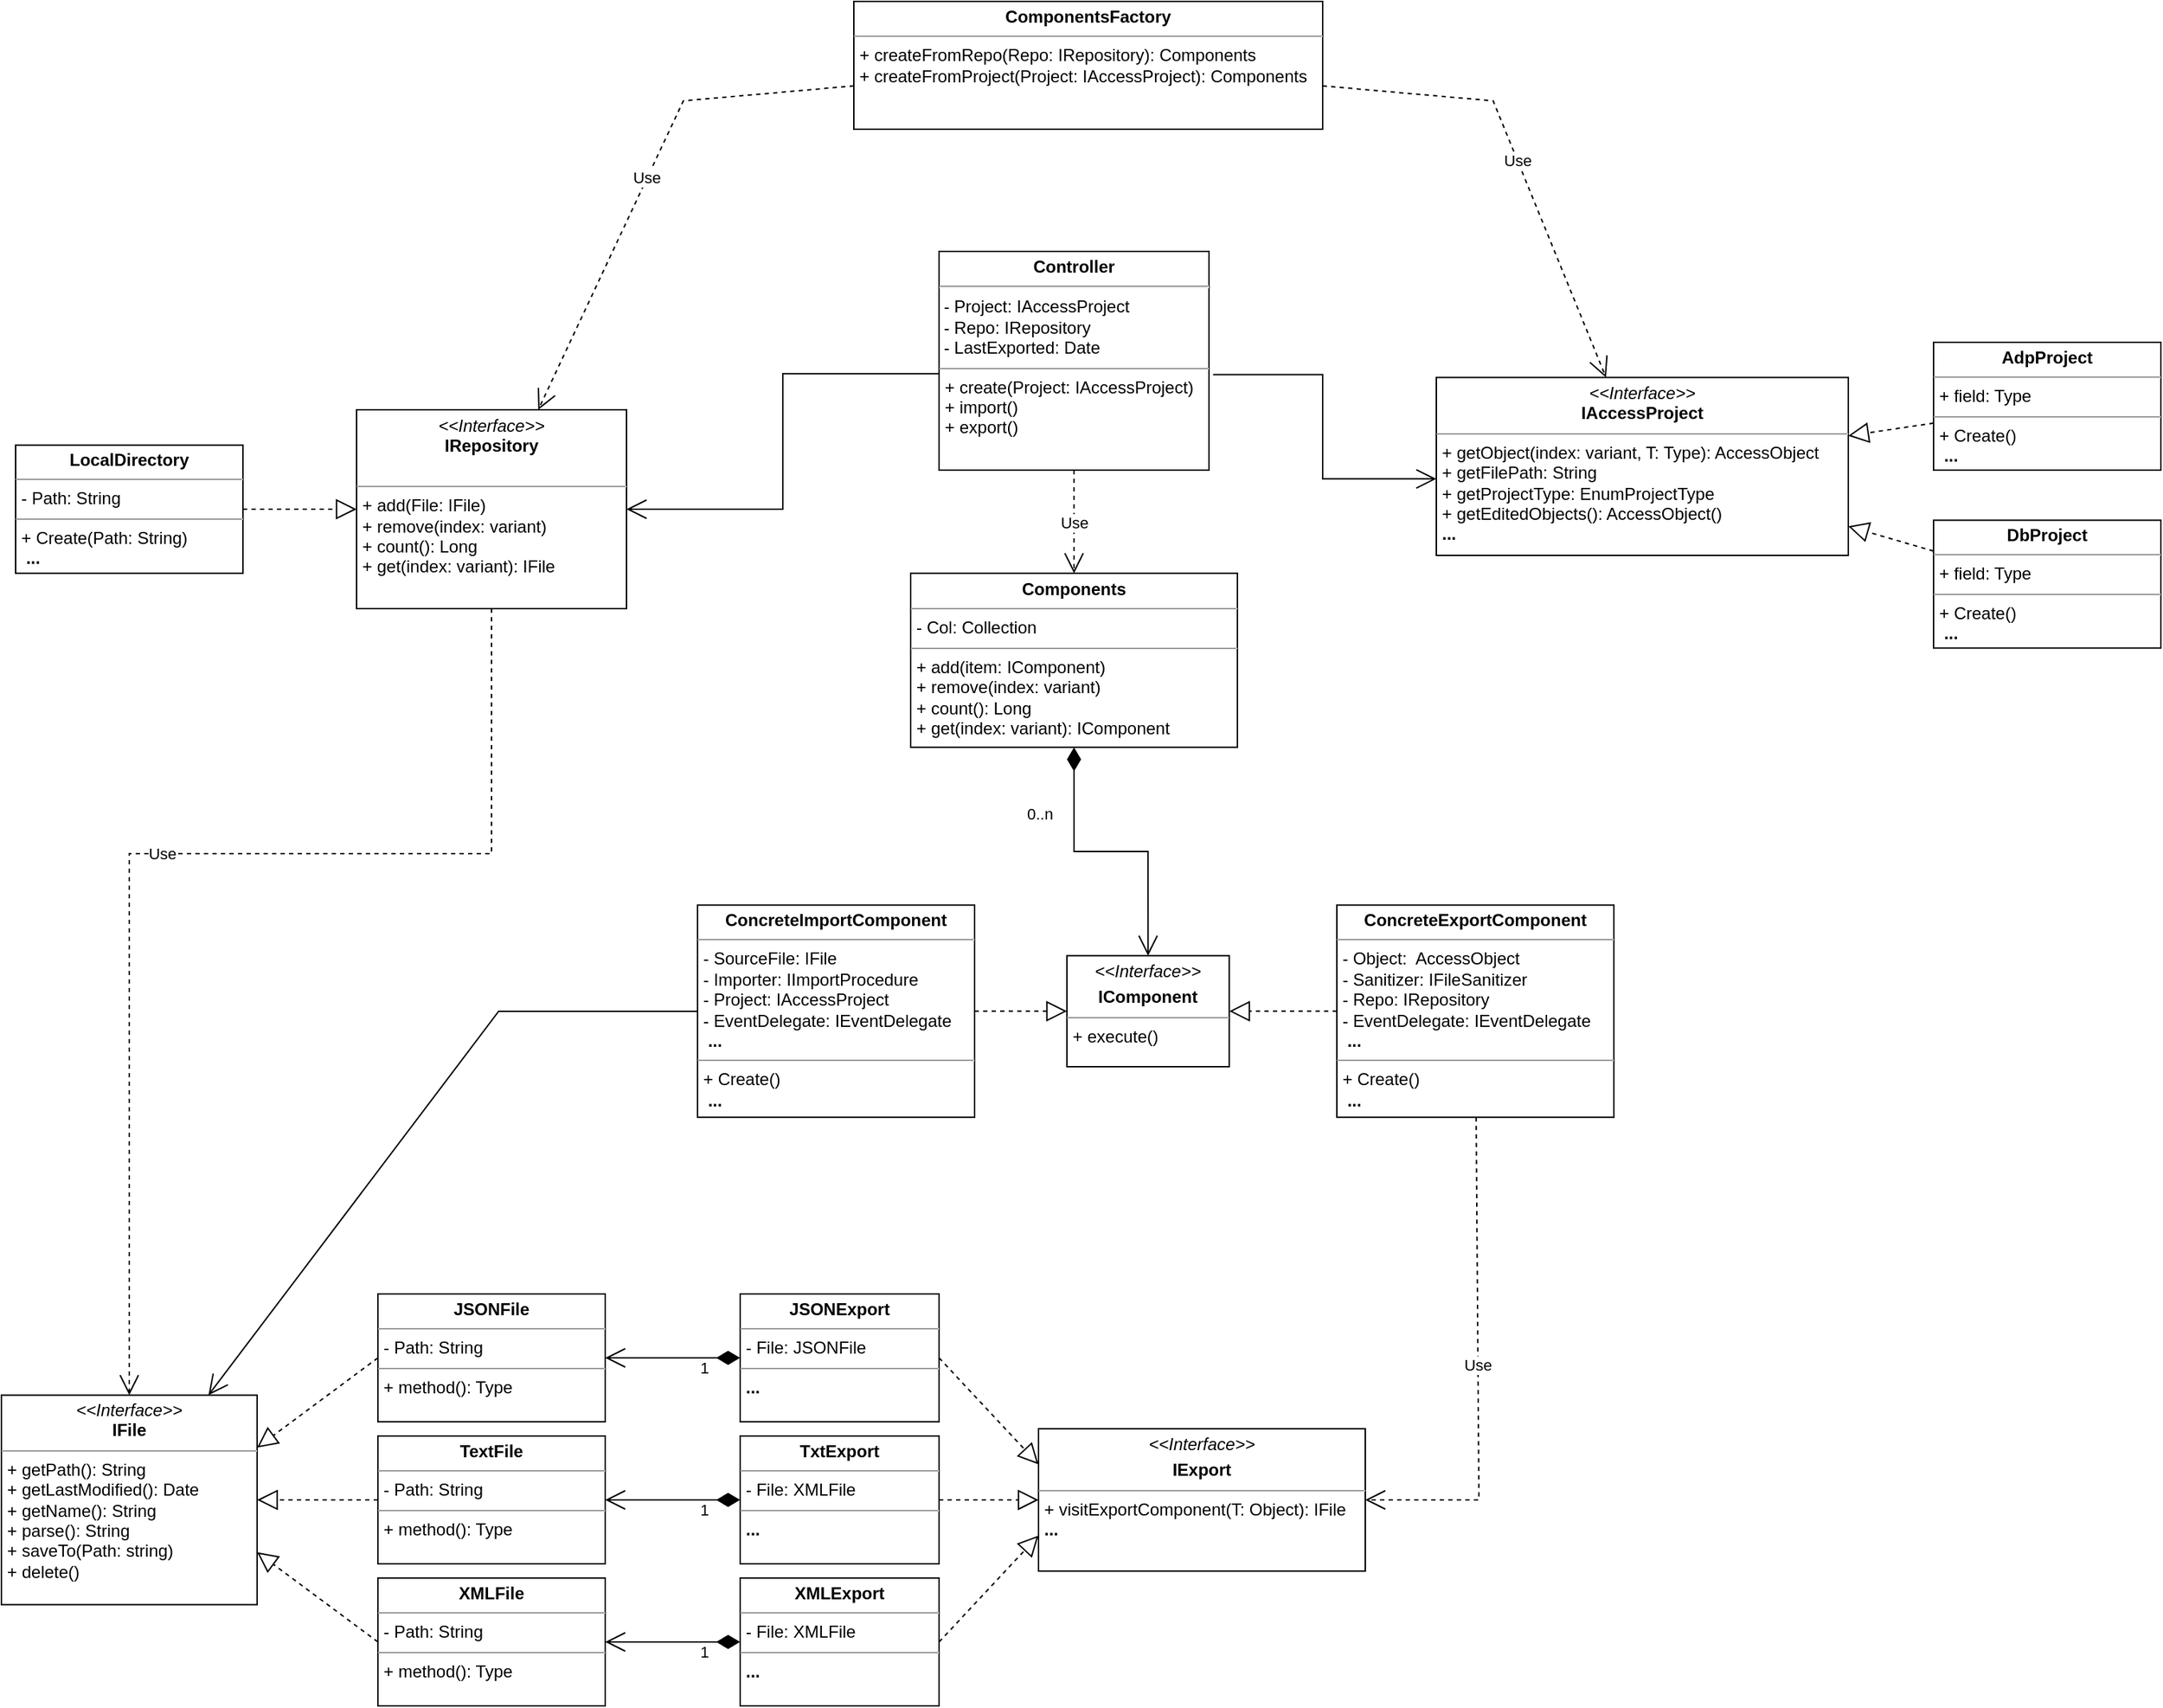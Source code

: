<mxfile version="18.1.3" type="github">
  <diagram id="GSt9h3kdruzZYrg413bn" name="Page-1">
    <mxGraphModel dx="2912" dy="1122" grid="1" gridSize="10" guides="1" tooltips="1" connect="1" arrows="1" fold="1" page="1" pageScale="1" pageWidth="850" pageHeight="1100" math="0" shadow="0">
      <root>
        <mxCell id="0" />
        <mxCell id="1" parent="0" />
        <mxCell id="WnzBWXYESNA9fN1IJzue-1" value="&lt;p style=&quot;margin:0px;margin-top:4px;text-align:center;&quot;&gt;&lt;i&gt;&amp;lt;&amp;lt;Interface&amp;gt;&amp;gt;&lt;b&gt;&lt;br&gt;&lt;/b&gt;&lt;/i&gt;&lt;b&gt;IAccessProject&lt;/b&gt;&lt;/p&gt;&lt;hr size=&quot;1&quot;&gt;&lt;p style=&quot;margin:0px;margin-left:4px;&quot;&gt;+ getObject(index: variant, T: Type): AccessObject&lt;/p&gt;&lt;p style=&quot;margin:0px;margin-left:4px;&quot;&gt;+ getFilePath: String&lt;/p&gt;&lt;p style=&quot;margin:0px;margin-left:4px;&quot;&gt;+ getProjectType: EnumProjectType&lt;/p&gt;&lt;p style=&quot;margin:0px;margin-left:4px;&quot;&gt;+ getEditedObjects(): AccessObject()&lt;/p&gt;&lt;p style=&quot;margin:0px;margin-left:4px;&quot;&gt;&lt;b&gt;...&lt;/b&gt;&lt;/p&gt;" style="verticalAlign=top;align=left;overflow=fill;fontSize=12;fontFamily=Helvetica;html=1;" parent="1" vertex="1">
          <mxGeometry x="260" y="584.75" width="290" height="125.25" as="geometry" />
        </mxCell>
        <mxCell id="WnzBWXYESNA9fN1IJzue-2" value="&lt;p style=&quot;margin:0px;margin-top:4px;text-align:center;&quot;&gt;&lt;b&gt;Controller&lt;/b&gt;&lt;/p&gt;&lt;hr&gt;&amp;nbsp;- Project: IAccessProject&lt;br&gt;&amp;nbsp;- Repo: IRepository&lt;br&gt;&amp;nbsp;- LastExported: Date&lt;br&gt;&lt;hr size=&quot;1&quot;&gt;&lt;p style=&quot;margin:0px;margin-left:4px;&quot;&gt;+ create(Project: IAccessProject)&lt;/p&gt;&lt;p style=&quot;margin:0px;margin-left:4px;&quot;&gt;+ import()&lt;/p&gt;&lt;p style=&quot;margin:0px;margin-left:4px;&quot;&gt;+ export()&lt;/p&gt;" style="verticalAlign=top;align=left;overflow=fill;fontSize=12;fontFamily=Helvetica;html=1;" parent="1" vertex="1">
          <mxGeometry x="-90" y="496" width="190" height="154" as="geometry" />
        </mxCell>
        <mxCell id="WnzBWXYESNA9fN1IJzue-3" value="" style="endArrow=open;html=1;endSize=12;startArrow=none;startSize=14;startFill=0;edgeStyle=orthogonalEdgeStyle;align=left;verticalAlign=bottom;rounded=0;exitX=1.015;exitY=0.563;exitDx=0;exitDy=0;exitPerimeter=0;entryX=0;entryY=0.57;entryDx=0;entryDy=0;entryPerimeter=0;" parent="1" source="WnzBWXYESNA9fN1IJzue-2" target="WnzBWXYESNA9fN1IJzue-1" edge="1">
          <mxGeometry x="-0.591" y="23" relative="1" as="geometry">
            <mxPoint x="370" y="601" as="sourcePoint" />
            <mxPoint x="440" y="601" as="targetPoint" />
            <mxPoint as="offset" />
          </mxGeometry>
        </mxCell>
        <mxCell id="RyFp8Hne5gM-qIEVJRmz-10" value="" style="endArrow=block;dashed=1;endFill=0;endSize=12;html=1;rounded=0;" parent="1" source="-e69BzaJEu7stf-u7tZh-8" target="WnzBWXYESNA9fN1IJzue-1" edge="1">
          <mxGeometry width="160" relative="1" as="geometry">
            <mxPoint x="610" y="637.75" as="sourcePoint" />
            <mxPoint x="550" y="690" as="targetPoint" />
          </mxGeometry>
        </mxCell>
        <mxCell id="RyFp8Hne5gM-qIEVJRmz-11" value="" style="endArrow=block;dashed=1;endFill=0;endSize=12;html=1;rounded=0;" parent="1" source="-e69BzaJEu7stf-u7tZh-9" target="WnzBWXYESNA9fN1IJzue-1" edge="1">
          <mxGeometry width="160" relative="1" as="geometry">
            <mxPoint x="610" y="758" as="sourcePoint" />
            <mxPoint x="550" y="690" as="targetPoint" />
          </mxGeometry>
        </mxCell>
        <mxCell id="RyFp8Hne5gM-qIEVJRmz-46" value="&lt;p style=&quot;margin:0px;margin-top:4px;text-align:center;&quot;&gt;&lt;b&gt;ConcreteExportComponent&lt;/b&gt;&lt;/p&gt;&lt;hr size=&quot;1&quot;&gt;&lt;p style=&quot;margin:0px;margin-left:4px;&quot;&gt;- Object:&amp;nbsp; AccessObject&lt;/p&gt;&lt;p style=&quot;margin:0px;margin-left:4px;&quot;&gt;- Sanitizer: IFileSanitizer&lt;/p&gt;&lt;p style=&quot;margin:0px;margin-left:4px;&quot;&gt;- Repo: IRepository&lt;/p&gt;&lt;p style=&quot;margin:0px;margin-left:4px;&quot;&gt;- EventDelegate: IEventDelegate&lt;/p&gt;&lt;p style=&quot;margin:0px;margin-left:4px;&quot;&gt;&lt;span style=&quot;background-color: initial;&quot;&gt;&amp;nbsp;&lt;/span&gt;&lt;b style=&quot;background-color: initial;&quot;&gt;...&lt;/b&gt;&lt;br&gt;&lt;/p&gt;&lt;hr size=&quot;1&quot;&gt;&lt;p style=&quot;margin:0px;margin-left:4px;&quot;&gt;+ Create()&lt;/p&gt;&lt;p style=&quot;margin:0px;margin-left:4px;&quot;&gt;&amp;nbsp;&lt;b&gt;...&lt;/b&gt;&lt;/p&gt;" style="verticalAlign=top;align=left;overflow=fill;fontSize=12;fontFamily=Helvetica;html=1;" parent="1" vertex="1">
          <mxGeometry x="190" y="956.22" width="195" height="149.39" as="geometry" />
        </mxCell>
        <mxCell id="RyFp8Hne5gM-qIEVJRmz-47" value="&lt;p style=&quot;margin:0px;margin-top:4px;text-align:center;&quot;&gt;&lt;i&gt;&amp;lt;&amp;lt;Interface&amp;gt;&amp;gt;&lt;/i&gt;&lt;br&gt;&lt;/p&gt;&lt;p style=&quot;margin:0px;margin-top:4px;text-align:center;&quot;&gt;&lt;b&gt;IComponent&lt;/b&gt;&lt;/p&gt;&lt;hr size=&quot;1&quot;&gt;&lt;p style=&quot;margin: 0px 0px 0px 4px;&quot;&gt;+ execute()&lt;/p&gt;&lt;p style=&quot;margin:0px;margin-left:4px;&quot;&gt;&lt;br&gt;&lt;/p&gt;" style="verticalAlign=top;align=left;overflow=fill;fontSize=12;fontFamily=Helvetica;html=1;" parent="1" vertex="1">
          <mxGeometry y="991.84" width="114.25" height="78.16" as="geometry" />
        </mxCell>
        <mxCell id="RyFp8Hne5gM-qIEVJRmz-50" value="" style="endArrow=block;dashed=1;endFill=0;endSize=12;html=1;rounded=0;" parent="1" source="RyFp8Hne5gM-qIEVJRmz-46" target="RyFp8Hne5gM-qIEVJRmz-47" edge="1">
          <mxGeometry width="160" relative="1" as="geometry">
            <mxPoint x="170" y="937.5" as="sourcePoint" />
            <mxPoint x="625" y="1022.5" as="targetPoint" />
          </mxGeometry>
        </mxCell>
        <mxCell id="RyFp8Hne5gM-qIEVJRmz-54" value="&lt;p style=&quot;margin:0px;margin-top:4px;text-align:center;&quot;&gt;&lt;i&gt;&amp;lt;&amp;lt;Interface&amp;gt;&amp;gt;&lt;/i&gt;&lt;br&gt;&lt;/p&gt;&lt;p style=&quot;margin:0px;margin-top:4px;text-align:center;&quot;&gt;&lt;b&gt;IExport&lt;/b&gt;&lt;/p&gt;&lt;hr size=&quot;1&quot;&gt;&lt;p style=&quot;margin:0px;margin-left:4px;&quot;&gt;+ visitExportComponent(T: Object): IFile&lt;br&gt;&lt;/p&gt;&lt;p style=&quot;margin:0px;margin-left:4px;&quot;&gt;&lt;b style=&quot;background-color: initial;&quot;&gt;...&lt;/b&gt;&lt;br&gt;&lt;/p&gt;" style="verticalAlign=top;align=left;overflow=fill;fontSize=12;fontFamily=Helvetica;html=1;" parent="1" vertex="1">
          <mxGeometry x="-20" y="1324.88" width="230" height="100.25" as="geometry" />
        </mxCell>
        <mxCell id="RyFp8Hne5gM-qIEVJRmz-55" value="&lt;p style=&quot;margin:0px;margin-top:4px;text-align:center;&quot;&gt;&lt;b&gt;XMLExport&lt;/b&gt;&lt;/p&gt;&lt;hr size=&quot;1&quot;&gt;&lt;p style=&quot;margin:0px;margin-left:4px;&quot;&gt;- File: XMLFile&lt;/p&gt;&lt;hr size=&quot;1&quot;&gt;&lt;p style=&quot;margin: 0px 0px 0px 4px;&quot;&gt;&lt;b&gt;...&lt;/b&gt;&lt;/p&gt;" style="verticalAlign=top;align=left;overflow=fill;fontSize=12;fontFamily=Helvetica;html=1;" parent="1" vertex="1">
          <mxGeometry x="-230" y="1430" width="140" height="90" as="geometry" />
        </mxCell>
        <mxCell id="RyFp8Hne5gM-qIEVJRmz-56" value="&lt;p style=&quot;margin:0px;margin-top:4px;text-align:center;&quot;&gt;&lt;b&gt;JSONExport&lt;/b&gt;&lt;/p&gt;&lt;hr size=&quot;1&quot;&gt;&lt;p style=&quot;margin:0px;margin-left:4px;&quot;&gt;- File: JSONFile&lt;/p&gt;&lt;hr size=&quot;1&quot;&gt;&lt;p style=&quot;margin:0px;margin-left:4px;&quot;&gt;&lt;b style=&quot;background-color: initial;&quot;&gt;...&lt;/b&gt;&lt;br&gt;&lt;/p&gt;" style="verticalAlign=top;align=left;overflow=fill;fontSize=12;fontFamily=Helvetica;html=1;" parent="1" vertex="1">
          <mxGeometry x="-230" y="1230" width="140" height="90" as="geometry" />
        </mxCell>
        <mxCell id="RyFp8Hne5gM-qIEVJRmz-58" value="" style="endArrow=block;dashed=1;endFill=0;endSize=12;html=1;rounded=0;entryX=0;entryY=0.25;entryDx=0;entryDy=0;exitX=1;exitY=0.5;exitDx=0;exitDy=0;" parent="1" source="RyFp8Hne5gM-qIEVJRmz-56" target="RyFp8Hne5gM-qIEVJRmz-54" edge="1">
          <mxGeometry width="160" relative="1" as="geometry">
            <mxPoint x="-70" y="1365.25" as="sourcePoint" />
            <mxPoint x="90" y="1365.25" as="targetPoint" />
          </mxGeometry>
        </mxCell>
        <mxCell id="RyFp8Hne5gM-qIEVJRmz-59" value="" style="endArrow=block;dashed=1;endFill=0;endSize=12;html=1;rounded=0;entryX=0;entryY=0.75;entryDx=0;entryDy=0;exitX=1;exitY=0.5;exitDx=0;exitDy=0;" parent="1" source="RyFp8Hne5gM-qIEVJRmz-55" target="RyFp8Hne5gM-qIEVJRmz-54" edge="1">
          <mxGeometry width="160" relative="1" as="geometry">
            <mxPoint x="55" y="1412.25" as="sourcePoint" />
            <mxPoint x="120" y="1342.25" as="targetPoint" />
          </mxGeometry>
        </mxCell>
        <mxCell id="RyFp8Hne5gM-qIEVJRmz-67" value="&lt;p style=&quot;margin:0px;margin-top:4px;text-align:center;&quot;&gt;&lt;i&gt;&amp;lt;&amp;lt;Interface&amp;gt;&amp;gt;&lt;/i&gt;&lt;br&gt;&lt;b&gt;IFile&lt;/b&gt;&lt;/p&gt;&lt;hr size=&quot;1&quot;&gt;&lt;p style=&quot;margin:0px;margin-left:4px;&quot;&gt;+ getPath(): String&lt;/p&gt;&lt;p style=&quot;margin:0px;margin-left:4px;&quot;&gt;+ getLastModified(): Date&lt;/p&gt;&lt;p style=&quot;margin:0px;margin-left:4px;&quot;&gt;+ getName(): String&lt;/p&gt;&lt;p style=&quot;margin:0px;margin-left:4px;&quot;&gt;&lt;span style=&quot;background-color: initial;&quot;&gt;+ parse(): String&lt;/span&gt;&lt;/p&gt;&lt;p style=&quot;margin:0px;margin-left:4px;&quot;&gt;+ saveTo(Path: string)&lt;/p&gt;&lt;p style=&quot;margin:0px;margin-left:4px;&quot;&gt;+ delete()&lt;/p&gt;" style="verticalAlign=top;align=left;overflow=fill;fontSize=12;fontFamily=Helvetica;html=1;" parent="1" vertex="1">
          <mxGeometry x="-750" y="1301.25" width="180" height="147.5" as="geometry" />
        </mxCell>
        <mxCell id="RyFp8Hne5gM-qIEVJRmz-68" value="&lt;p style=&quot;margin:0px;margin-top:4px;text-align:center;&quot;&gt;&lt;b&gt;JSONFile&lt;/b&gt;&lt;/p&gt;&lt;hr size=&quot;1&quot;&gt;&lt;p style=&quot;margin:0px;margin-left:4px;&quot;&gt;- Path: String&lt;/p&gt;&lt;hr size=&quot;1&quot;&gt;&lt;p style=&quot;margin:0px;margin-left:4px;&quot;&gt;+ method(): Type&lt;/p&gt;" style="verticalAlign=top;align=left;overflow=fill;fontSize=12;fontFamily=Helvetica;html=1;" parent="1" vertex="1">
          <mxGeometry x="-485" y="1230" width="160" height="90" as="geometry" />
        </mxCell>
        <mxCell id="RyFp8Hne5gM-qIEVJRmz-69" value="&lt;p style=&quot;margin:0px;margin-top:4px;text-align:center;&quot;&gt;&lt;b&gt;XMLFile&lt;/b&gt;&lt;/p&gt;&lt;hr size=&quot;1&quot;&gt;&lt;p style=&quot;margin:0px;margin-left:4px;&quot;&gt;- Path: String&lt;/p&gt;&lt;hr size=&quot;1&quot;&gt;&lt;p style=&quot;margin:0px;margin-left:4px;&quot;&gt;+ method(): Type&lt;/p&gt;" style="verticalAlign=top;align=left;overflow=fill;fontSize=12;fontFamily=Helvetica;html=1;" parent="1" vertex="1">
          <mxGeometry x="-485" y="1430" width="160" height="90" as="geometry" />
        </mxCell>
        <mxCell id="RyFp8Hne5gM-qIEVJRmz-70" value="&lt;p style=&quot;margin:0px;margin-top:4px;text-align:center;&quot;&gt;&lt;b&gt;TextFile&lt;/b&gt;&lt;/p&gt;&lt;hr size=&quot;1&quot;&gt;&lt;p style=&quot;margin:0px;margin-left:4px;&quot;&gt;- Path: String&lt;/p&gt;&lt;hr size=&quot;1&quot;&gt;&lt;p style=&quot;margin:0px;margin-left:4px;&quot;&gt;+ method(): Type&lt;/p&gt;" style="verticalAlign=top;align=left;overflow=fill;fontSize=12;fontFamily=Helvetica;html=1;" parent="1" vertex="1">
          <mxGeometry x="-485" y="1330" width="160" height="90" as="geometry" />
        </mxCell>
        <mxCell id="RyFp8Hne5gM-qIEVJRmz-71" value="" style="endArrow=block;dashed=1;endFill=0;endSize=12;html=1;rounded=0;entryX=1;entryY=0.5;entryDx=0;entryDy=0;exitX=0;exitY=0.5;exitDx=0;exitDy=0;" parent="1" source="RyFp8Hne5gM-qIEVJRmz-70" target="RyFp8Hne5gM-qIEVJRmz-67" edge="1">
          <mxGeometry width="160" relative="1" as="geometry">
            <mxPoint x="-860" y="1331.25" as="sourcePoint" />
            <mxPoint x="-700" y="1331.25" as="targetPoint" />
          </mxGeometry>
        </mxCell>
        <mxCell id="RyFp8Hne5gM-qIEVJRmz-72" value="" style="endArrow=block;dashed=1;endFill=0;endSize=12;html=1;rounded=0;exitX=0;exitY=0.5;exitDx=0;exitDy=0;entryX=1;entryY=0.25;entryDx=0;entryDy=0;" parent="1" source="RyFp8Hne5gM-qIEVJRmz-68" target="RyFp8Hne5gM-qIEVJRmz-67" edge="1">
          <mxGeometry width="160" relative="1" as="geometry">
            <mxPoint x="-860" y="1331.25" as="sourcePoint" />
            <mxPoint x="-680" y="1246.25" as="targetPoint" />
          </mxGeometry>
        </mxCell>
        <mxCell id="RyFp8Hne5gM-qIEVJRmz-73" value="" style="endArrow=block;dashed=1;endFill=0;endSize=12;html=1;rounded=0;entryX=1;entryY=0.75;entryDx=0;entryDy=0;exitX=0;exitY=0.5;exitDx=0;exitDy=0;" parent="1" source="RyFp8Hne5gM-qIEVJRmz-69" target="RyFp8Hne5gM-qIEVJRmz-67" edge="1">
          <mxGeometry width="160" relative="1" as="geometry">
            <mxPoint x="-750" y="1256.25" as="sourcePoint" />
            <mxPoint x="-670" y="1256.25" as="targetPoint" />
          </mxGeometry>
        </mxCell>
        <mxCell id="-e69BzaJEu7stf-u7tZh-7" value="0..n" style="endArrow=open;html=1;endSize=12;startArrow=diamondThin;startSize=14;startFill=1;edgeStyle=orthogonalEdgeStyle;align=left;verticalAlign=bottom;rounded=0;entryX=0.5;entryY=0;entryDx=0;entryDy=0;" parent="1" source="rO3ZN0b0dXbY5rwRBVq8-16" target="RyFp8Hne5gM-qIEVJRmz-47" edge="1">
          <mxGeometry x="-0.448" y="-35" relative="1" as="geometry">
            <mxPoint x="250" y="912.5" as="sourcePoint" />
            <mxPoint x="410" y="912.5" as="targetPoint" />
            <mxPoint y="1" as="offset" />
          </mxGeometry>
        </mxCell>
        <mxCell id="-e69BzaJEu7stf-u7tZh-8" value="&lt;p style=&quot;margin:0px;margin-top:4px;text-align:center;&quot;&gt;&lt;b&gt;AdpProject&lt;/b&gt;&lt;/p&gt;&lt;hr size=&quot;1&quot;&gt;&lt;p style=&quot;margin:0px;margin-left:4px;&quot;&gt;+ field: Type&lt;/p&gt;&lt;hr size=&quot;1&quot;&gt;&lt;p style=&quot;margin: 0px 0px 0px 4px;&quot;&gt;+ Create()&lt;/p&gt;&lt;p style=&quot;margin: 0px 0px 0px 4px;&quot;&gt;&amp;nbsp;&lt;b&gt;...&lt;/b&gt;&lt;/p&gt;" style="verticalAlign=top;align=left;overflow=fill;fontSize=12;fontFamily=Helvetica;html=1;" parent="1" vertex="1">
          <mxGeometry x="610" y="560" width="160" height="90" as="geometry" />
        </mxCell>
        <mxCell id="-e69BzaJEu7stf-u7tZh-9" value="&lt;p style=&quot;margin:0px;margin-top:4px;text-align:center;&quot;&gt;&lt;b&gt;DbProject&lt;/b&gt;&lt;/p&gt;&lt;hr size=&quot;1&quot;&gt;&lt;p style=&quot;margin:0px;margin-left:4px;&quot;&gt;+ field: Type&lt;/p&gt;&lt;hr size=&quot;1&quot;&gt;&lt;p style=&quot;margin:0px;margin-left:4px;&quot;&gt;+ Create()&lt;/p&gt;&lt;p style=&quot;margin:0px;margin-left:4px;&quot;&gt;&amp;nbsp;&lt;b&gt;...&lt;/b&gt;&lt;/p&gt;" style="verticalAlign=top;align=left;overflow=fill;fontSize=12;fontFamily=Helvetica;html=1;" parent="1" vertex="1">
          <mxGeometry x="610" y="685.25" width="160" height="90" as="geometry" />
        </mxCell>
        <mxCell id="-e69BzaJEu7stf-u7tZh-16" value="&lt;p style=&quot;margin:0px;margin-top:4px;text-align:center;&quot;&gt;&lt;i&gt;&amp;lt;&amp;lt;Interface&amp;gt;&amp;gt;&lt;/i&gt;&lt;br&gt;&lt;b&gt;IRepository&lt;/b&gt;&lt;/p&gt;&lt;br&gt;&lt;hr size=&quot;1&quot;&gt;&lt;p style=&quot;margin:0px;margin-left:4px;&quot;&gt;+ add(File: IFile)&lt;br&gt;+ remove(index: variant)&lt;/p&gt;&lt;p style=&quot;margin:0px;margin-left:4px;&quot;&gt;+ count(): Long&lt;/p&gt;&lt;p style=&quot;margin:0px;margin-left:4px;&quot;&gt;+ get(index: variant): IFile&lt;/p&gt;" style="verticalAlign=top;align=left;overflow=fill;fontSize=12;fontFamily=Helvetica;html=1;" parent="1" vertex="1">
          <mxGeometry x="-500" y="607.5" width="190" height="140" as="geometry" />
        </mxCell>
        <mxCell id="-e69BzaJEu7stf-u7tZh-18" value="&lt;p style=&quot;margin:0px;margin-top:4px;text-align:center;&quot;&gt;&lt;b&gt;LocalDirectory&lt;/b&gt;&lt;/p&gt;&lt;hr size=&quot;1&quot;&gt;&lt;p style=&quot;margin:0px;margin-left:4px;&quot;&gt;- Path: String&lt;/p&gt;&lt;hr size=&quot;1&quot;&gt;&lt;p style=&quot;margin:0px;margin-left:4px;&quot;&gt;+ Create(Path: String)&lt;/p&gt;&lt;p style=&quot;margin:0px;margin-left:4px;&quot;&gt;&amp;nbsp;&lt;b&gt;...&lt;/b&gt;&lt;/p&gt;" style="verticalAlign=top;align=left;overflow=fill;fontSize=12;fontFamily=Helvetica;html=1;" parent="1" vertex="1">
          <mxGeometry x="-740" y="632.38" width="160" height="90.25" as="geometry" />
        </mxCell>
        <mxCell id="-e69BzaJEu7stf-u7tZh-19" value="" style="endArrow=block;dashed=1;endFill=0;endSize=12;html=1;rounded=0;entryX=0;entryY=0.5;entryDx=0;entryDy=0;exitX=1;exitY=0.5;exitDx=0;exitDy=0;" parent="1" source="-e69BzaJEu7stf-u7tZh-18" target="-e69BzaJEu7stf-u7tZh-16" edge="1">
          <mxGeometry width="160" relative="1" as="geometry">
            <mxPoint x="-760" y="582.75" as="sourcePoint" />
            <mxPoint x="-600" y="582.75" as="targetPoint" />
          </mxGeometry>
        </mxCell>
        <mxCell id="-e69BzaJEu7stf-u7tZh-20" value="Use" style="endArrow=open;endSize=12;dashed=1;html=1;rounded=0;exitX=0.5;exitY=1;exitDx=0;exitDy=0;entryX=0.5;entryY=0;entryDx=0;entryDy=0;" parent="1" source="-e69BzaJEu7stf-u7tZh-16" target="RyFp8Hne5gM-qIEVJRmz-67" edge="1">
          <mxGeometry width="160" relative="1" as="geometry">
            <mxPoint x="-350" y="1010" as="sourcePoint" />
            <mxPoint x="-190" y="1010" as="targetPoint" />
            <Array as="points">
              <mxPoint x="-405" y="920" />
              <mxPoint x="-590" y="920" />
              <mxPoint x="-660" y="920" />
            </Array>
          </mxGeometry>
        </mxCell>
        <mxCell id="-e69BzaJEu7stf-u7tZh-21" value="" style="endArrow=open;html=1;endSize=12;startArrow=none;startSize=14;startFill=0;edgeStyle=orthogonalEdgeStyle;align=left;verticalAlign=bottom;rounded=0;exitX=0;exitY=0.559;exitDx=0;exitDy=0;exitPerimeter=0;entryX=1;entryY=0.5;entryDx=0;entryDy=0;" parent="1" source="WnzBWXYESNA9fN1IJzue-2" target="-e69BzaJEu7stf-u7tZh-16" edge="1">
          <mxGeometry x="-0.683" y="-32" relative="1" as="geometry">
            <mxPoint x="-280" y="740" as="sourcePoint" />
            <mxPoint x="-120" y="740" as="targetPoint" />
            <mxPoint as="offset" />
          </mxGeometry>
        </mxCell>
        <mxCell id="rO3ZN0b0dXbY5rwRBVq8-4" value="&lt;p style=&quot;margin:0px;margin-top:4px;text-align:center;&quot;&gt;&lt;b&gt;TxtExport&lt;/b&gt;&lt;/p&gt;&lt;hr size=&quot;1&quot;&gt;&lt;p style=&quot;margin:0px;margin-left:4px;&quot;&gt;- File: XMLFile&lt;/p&gt;&lt;hr size=&quot;1&quot;&gt;&lt;p style=&quot;margin: 0px 0px 0px 4px;&quot;&gt;&lt;b style=&quot;background-color: initial;&quot;&gt;...&lt;/b&gt;&lt;br&gt;&lt;/p&gt;" style="verticalAlign=top;align=left;overflow=fill;fontSize=12;fontFamily=Helvetica;html=1;" parent="1" vertex="1">
          <mxGeometry x="-230" y="1330" width="140" height="90" as="geometry" />
        </mxCell>
        <mxCell id="rO3ZN0b0dXbY5rwRBVq8-5" value="" style="endArrow=block;dashed=1;endFill=0;endSize=12;html=1;rounded=0;entryX=0;entryY=0.5;entryDx=0;entryDy=0;exitX=1;exitY=0.5;exitDx=0;exitDy=0;" parent="1" source="rO3ZN0b0dXbY5rwRBVq8-4" target="RyFp8Hne5gM-qIEVJRmz-54" edge="1">
          <mxGeometry width="160" relative="1" as="geometry">
            <mxPoint x="-80" y="1285" as="sourcePoint" />
            <mxPoint x="-10" y="1333.25" as="targetPoint" />
          </mxGeometry>
        </mxCell>
        <mxCell id="rO3ZN0b0dXbY5rwRBVq8-6" value="1" style="endArrow=open;html=1;endSize=12;startArrow=diamondThin;startSize=14;startFill=1;edgeStyle=orthogonalEdgeStyle;align=left;verticalAlign=bottom;rounded=0;exitX=0;exitY=0.5;exitDx=0;exitDy=0;entryX=1;entryY=0.5;entryDx=0;entryDy=0;" parent="1" source="RyFp8Hne5gM-qIEVJRmz-56" target="RyFp8Hne5gM-qIEVJRmz-68" edge="1">
          <mxGeometry x="-0.368" y="16" relative="1" as="geometry">
            <mxPoint x="-230" y="1391.25" as="sourcePoint" />
            <mxPoint x="-70" y="1391.25" as="targetPoint" />
            <mxPoint as="offset" />
          </mxGeometry>
        </mxCell>
        <mxCell id="rO3ZN0b0dXbY5rwRBVq8-8" value="1" style="endArrow=open;html=1;endSize=12;startArrow=diamondThin;startSize=14;startFill=1;edgeStyle=orthogonalEdgeStyle;align=left;verticalAlign=bottom;rounded=0;exitX=0;exitY=0.5;exitDx=0;exitDy=0;entryX=1;entryY=0.5;entryDx=0;entryDy=0;" parent="1" source="rO3ZN0b0dXbY5rwRBVq8-4" target="RyFp8Hne5gM-qIEVJRmz-70" edge="1">
          <mxGeometry x="-0.368" y="16" relative="1" as="geometry">
            <mxPoint x="-220" y="1285" as="sourcePoint" />
            <mxPoint x="-315" y="1285" as="targetPoint" />
            <mxPoint as="offset" />
          </mxGeometry>
        </mxCell>
        <mxCell id="rO3ZN0b0dXbY5rwRBVq8-9" value="1" style="endArrow=open;html=1;endSize=12;startArrow=diamondThin;startSize=14;startFill=1;edgeStyle=orthogonalEdgeStyle;align=left;verticalAlign=bottom;rounded=0;exitX=0;exitY=0.5;exitDx=0;exitDy=0;entryX=1;entryY=0.5;entryDx=0;entryDy=0;" parent="1" source="RyFp8Hne5gM-qIEVJRmz-55" target="RyFp8Hne5gM-qIEVJRmz-69" edge="1">
          <mxGeometry x="-0.368" y="16" relative="1" as="geometry">
            <mxPoint x="-210" y="1295" as="sourcePoint" />
            <mxPoint x="-305" y="1295" as="targetPoint" />
            <mxPoint as="offset" />
          </mxGeometry>
        </mxCell>
        <mxCell id="rO3ZN0b0dXbY5rwRBVq8-16" value="&lt;p style=&quot;margin:0px;margin-top:4px;text-align:center;&quot;&gt;&lt;b&gt;Components&lt;/b&gt;&lt;/p&gt;&lt;hr size=&quot;1&quot;&gt;&lt;p style=&quot;margin:0px;margin-left:4px;&quot;&gt;- Col: Collection&lt;/p&gt;&lt;hr size=&quot;1&quot;&gt;&lt;p style=&quot;margin:0px;margin-left:4px;&quot;&gt;+ add(item: IComponent)&lt;/p&gt;&lt;p style=&quot;margin:0px;margin-left:4px;&quot;&gt;+ remove(index: variant)&lt;/p&gt;&lt;p style=&quot;margin:0px;margin-left:4px;&quot;&gt;+ count(): Long&lt;/p&gt;&lt;p style=&quot;margin:0px;margin-left:4px;&quot;&gt;+ get(index: variant): IComponent&lt;/p&gt;" style="verticalAlign=top;align=left;overflow=fill;fontSize=12;fontFamily=Helvetica;html=1;" parent="1" vertex="1">
          <mxGeometry x="-110" y="722.63" width="230" height="122.5" as="geometry" />
        </mxCell>
        <mxCell id="rO3ZN0b0dXbY5rwRBVq8-31" value="&lt;p style=&quot;margin:0px;margin-top:4px;text-align:center;&quot;&gt;&lt;b&gt;ComponentsFactory&lt;/b&gt;&lt;/p&gt;&lt;hr size=&quot;1&quot;&gt;&lt;p style=&quot;margin:0px;margin-left:4px;&quot;&gt;+ createFromRepo(Repo: IRepository): Components&lt;/p&gt;&lt;p style=&quot;margin:0px;margin-left:4px;&quot;&gt;+ createFromProject(Project: IAccessProject): Components&lt;/p&gt;" style="verticalAlign=top;align=left;overflow=fill;fontSize=12;fontFamily=Helvetica;html=1;" parent="1" vertex="1">
          <mxGeometry x="-150" y="320" width="330" height="90" as="geometry" />
        </mxCell>
        <mxCell id="rO3ZN0b0dXbY5rwRBVq8-32" value="Use" style="endArrow=open;endSize=12;dashed=1;html=1;rounded=0;" parent="1" source="rO3ZN0b0dXbY5rwRBVq8-31" target="-e69BzaJEu7stf-u7tZh-16" edge="1">
          <mxGeometry width="160" relative="1" as="geometry">
            <mxPoint x="-220" y="722.63" as="sourcePoint" />
            <mxPoint x="-60" y="722.63" as="targetPoint" />
            <Array as="points">
              <mxPoint x="-270" y="390" />
            </Array>
          </mxGeometry>
        </mxCell>
        <mxCell id="rO3ZN0b0dXbY5rwRBVq8-34" value="Use" style="endArrow=open;endSize=12;dashed=1;html=1;rounded=0;" parent="1" source="rO3ZN0b0dXbY5rwRBVq8-31" target="WnzBWXYESNA9fN1IJzue-1" edge="1">
          <mxGeometry width="160" relative="1" as="geometry">
            <mxPoint x="-140" y="393.684" as="sourcePoint" />
            <mxPoint x="-362.13" y="617.5" as="targetPoint" />
            <Array as="points">
              <mxPoint x="300" y="390" />
            </Array>
          </mxGeometry>
        </mxCell>
        <mxCell id="q46voaHQOlhZFrgEQ4AM-1" value="&lt;p style=&quot;margin:0px;margin-top:4px;text-align:center;&quot;&gt;&lt;b&gt;ConcreteImportComponent&lt;/b&gt;&lt;/p&gt;&lt;hr size=&quot;1&quot;&gt;&lt;p style=&quot;margin:0px;margin-left:4px;&quot;&gt;- SourceFile: IFile&lt;/p&gt;&lt;p style=&quot;margin:0px;margin-left:4px;&quot;&gt;- Importer: IImportProcedure&lt;/p&gt;&lt;p style=&quot;margin:0px;margin-left:4px;&quot;&gt;- Project: IAccessProject&lt;/p&gt;&lt;p style=&quot;margin:0px;margin-left:4px;&quot;&gt;- EventDelegate: IEventDelegate&lt;br&gt;&lt;/p&gt;&lt;p style=&quot;margin:0px;margin-left:4px;&quot;&gt;&lt;span style=&quot;background-color: initial;&quot;&gt;&amp;nbsp;&lt;/span&gt;&lt;b style=&quot;background-color: initial;&quot;&gt;...&lt;/b&gt;&lt;br&gt;&lt;/p&gt;&lt;hr size=&quot;1&quot;&gt;&lt;p style=&quot;margin:0px;margin-left:4px;&quot;&gt;+ Create()&lt;/p&gt;&lt;p style=&quot;margin:0px;margin-left:4px;&quot;&gt;&amp;nbsp;&lt;b&gt;...&lt;/b&gt;&lt;/p&gt;" style="verticalAlign=top;align=left;overflow=fill;fontSize=12;fontFamily=Helvetica;html=1;" vertex="1" parent="1">
          <mxGeometry x="-260" y="956.22" width="195" height="149.39" as="geometry" />
        </mxCell>
        <mxCell id="q46voaHQOlhZFrgEQ4AM-2" value="" style="endArrow=block;dashed=1;endFill=0;endSize=12;html=1;rounded=0;" edge="1" parent="1" source="q46voaHQOlhZFrgEQ4AM-1" target="RyFp8Hne5gM-qIEVJRmz-47">
          <mxGeometry width="160" relative="1" as="geometry">
            <mxPoint x="275" y="1037.152" as="sourcePoint" />
            <mxPoint x="183.25" y="1037.153" as="targetPoint" />
          </mxGeometry>
        </mxCell>
        <mxCell id="q46voaHQOlhZFrgEQ4AM-3" value="Use" style="endArrow=open;endSize=12;dashed=1;html=1;rounded=0;" edge="1" parent="1" source="RyFp8Hne5gM-qIEVJRmz-46" target="RyFp8Hne5gM-qIEVJRmz-54">
          <mxGeometry width="160" relative="1" as="geometry">
            <mxPoint x="280" y="1220" as="sourcePoint" />
            <mxPoint x="440" y="1220" as="targetPoint" />
            <Array as="points">
              <mxPoint x="290" y="1375" />
            </Array>
          </mxGeometry>
        </mxCell>
        <mxCell id="q46voaHQOlhZFrgEQ4AM-4" value="" style="endArrow=open;endFill=1;endSize=12;html=1;rounded=0;" edge="1" parent="1" source="q46voaHQOlhZFrgEQ4AM-1" target="RyFp8Hne5gM-qIEVJRmz-67">
          <mxGeometry width="160" relative="1" as="geometry">
            <mxPoint x="-80" y="1070" as="sourcePoint" />
            <mxPoint x="80" y="1070" as="targetPoint" />
            <Array as="points">
              <mxPoint x="-400" y="1031" />
            </Array>
          </mxGeometry>
        </mxCell>
        <mxCell id="q46voaHQOlhZFrgEQ4AM-5" value="Use" style="endArrow=open;endSize=12;dashed=1;html=1;rounded=0;" edge="1" parent="1" source="WnzBWXYESNA9fN1IJzue-2" target="rO3ZN0b0dXbY5rwRBVq8-16">
          <mxGeometry width="160" relative="1" as="geometry">
            <mxPoint x="-80" y="870" as="sourcePoint" />
            <mxPoint x="80" y="870" as="targetPoint" />
          </mxGeometry>
        </mxCell>
      </root>
    </mxGraphModel>
  </diagram>
</mxfile>
